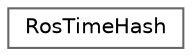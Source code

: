 digraph "Graphical Class Hierarchy"
{
 // LATEX_PDF_SIZE
  bgcolor="transparent";
  edge [fontname=Helvetica,fontsize=10,labelfontname=Helvetica,labelfontsize=10];
  node [fontname=Helvetica,fontsize=10,shape=box,height=0.2,width=0.4];
  rankdir="LR";
  Node0 [label="RosTimeHash",height=0.2,width=0.4,color="grey40", fillcolor="white", style="filled",URL="$classRosTimeHash.html",tooltip="Hash calculation for ros::Time."];
}
